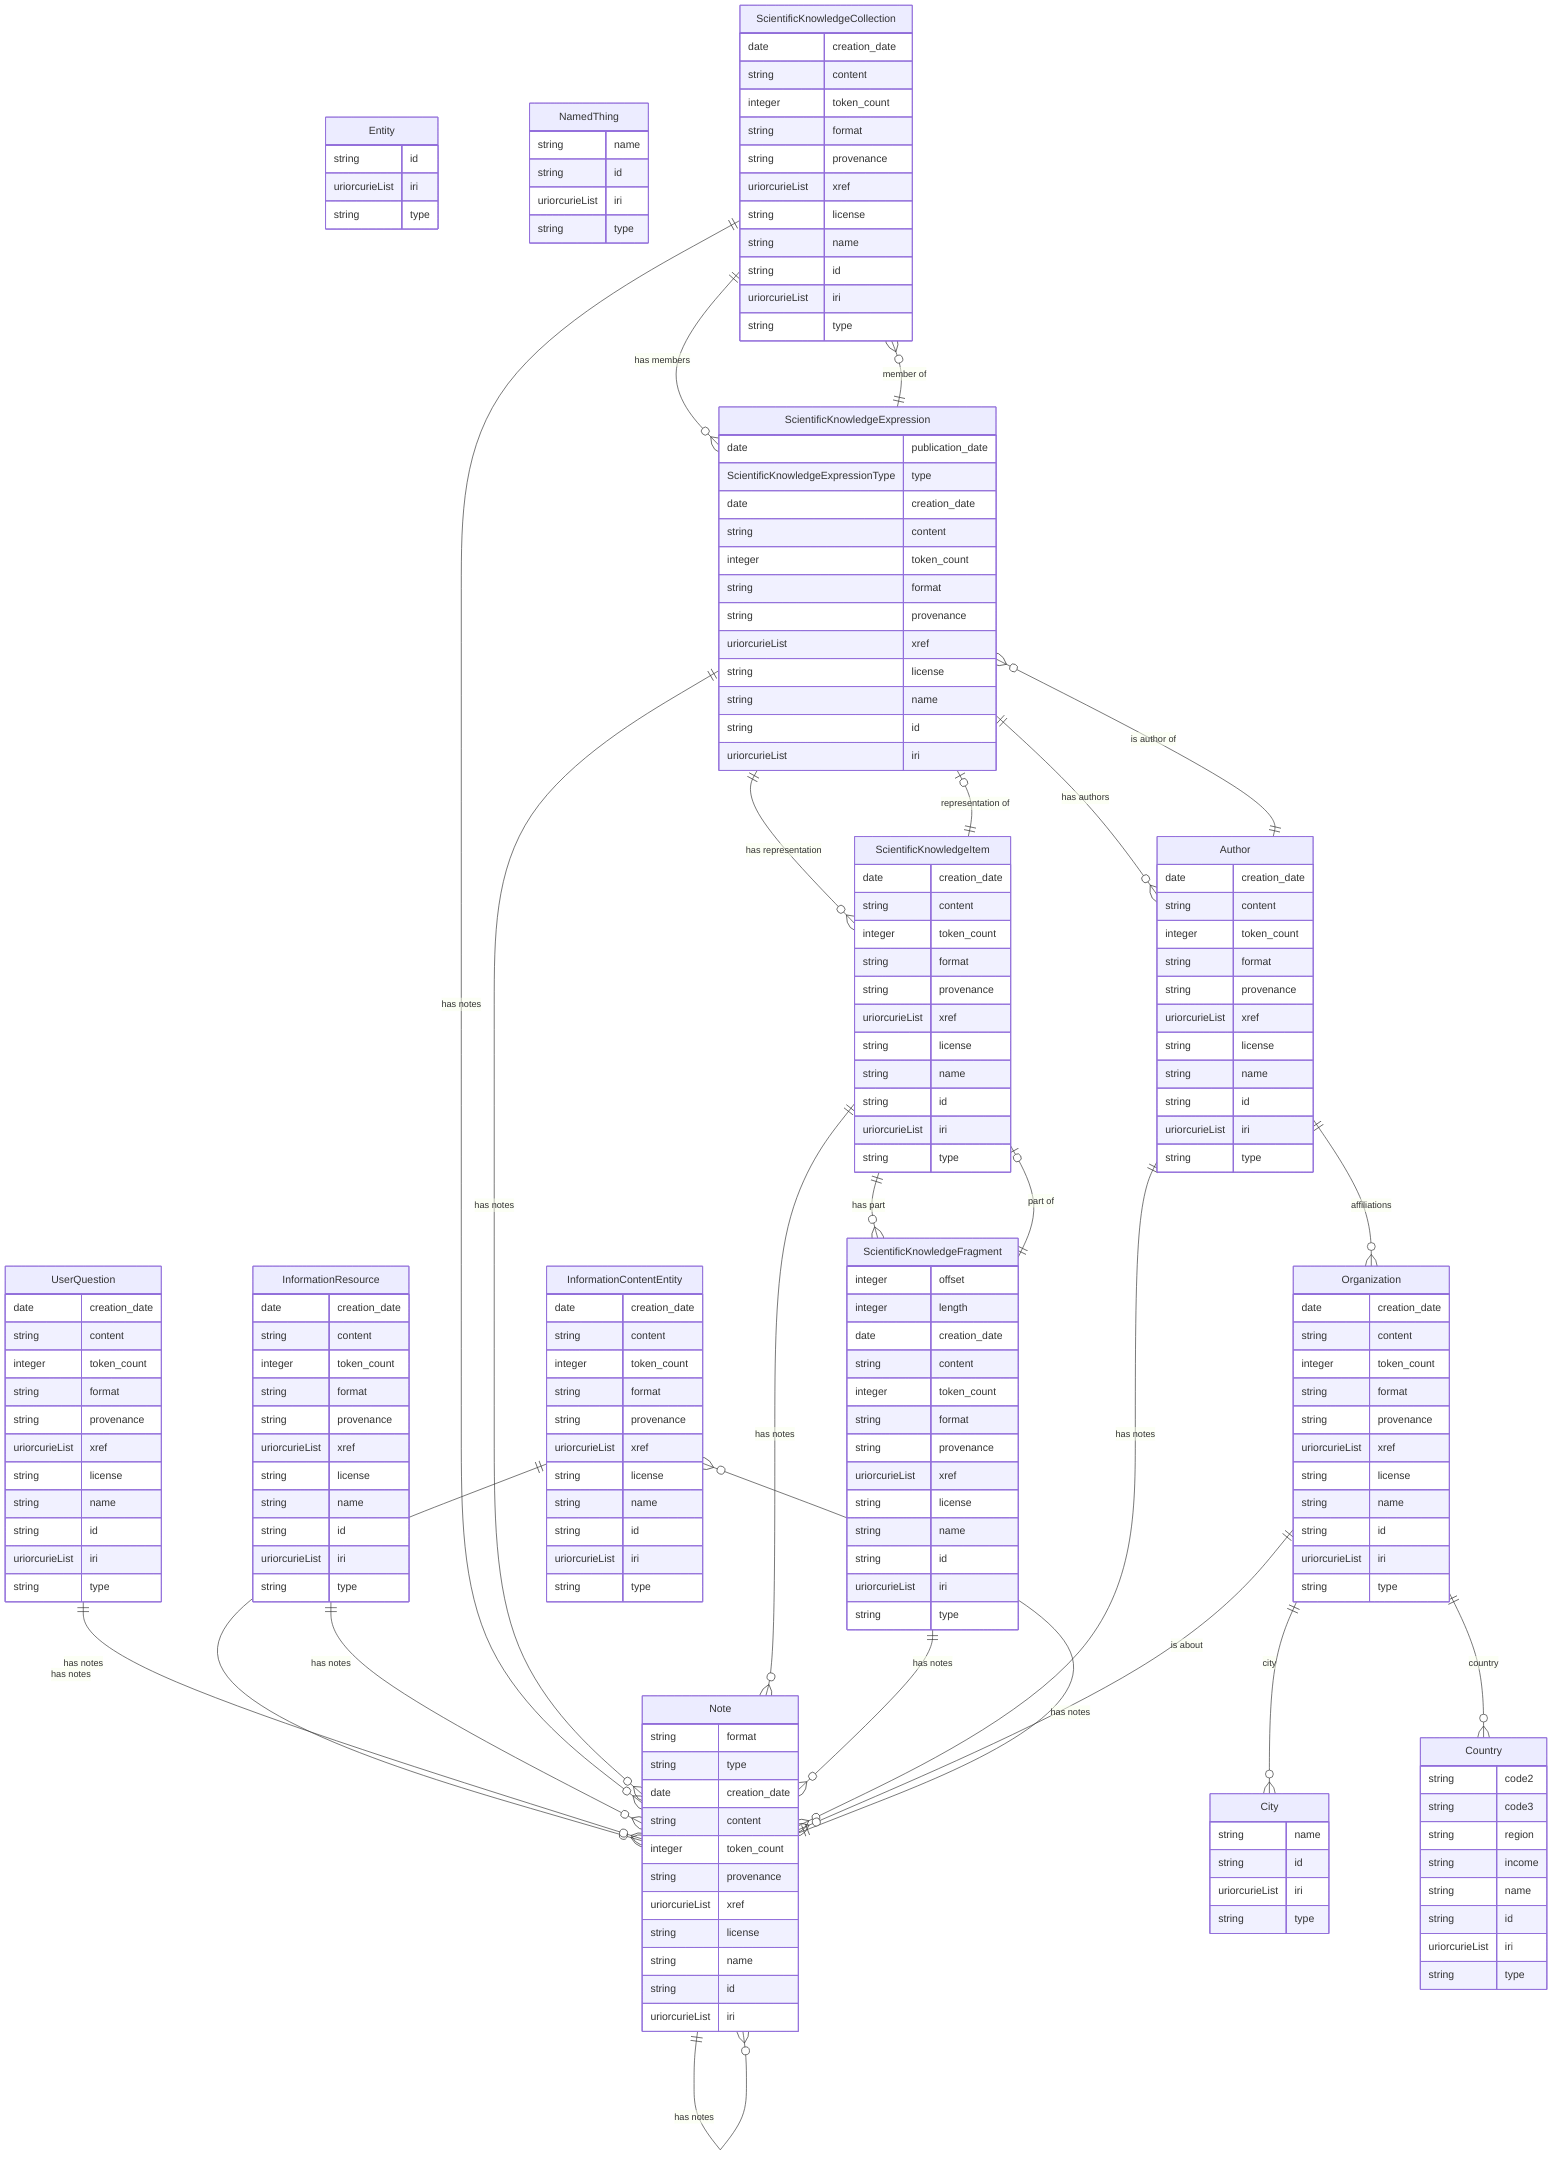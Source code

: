 erDiagram
Entity {
    string id  
    uriorcurieList iri  
    string type  
}
NamedThing {
    string name  
    string id  
    uriorcurieList iri  
    string type  
}
InformationContentEntity {
    date creation_date  
    string content  
    integer token_count  
    string format  
    string provenance  
    uriorcurieList xref  
    string license  
    string name  
    string id  
    uriorcurieList iri  
    string type  
}
UserQuestion {
    date creation_date  
    string content  
    integer token_count  
    string format  
    string provenance  
    uriorcurieList xref  
    string license  
    string name  
    string id  
    uriorcurieList iri  
    string type  
}
InformationResource {
    date creation_date  
    string content  
    integer token_count  
    string format  
    string provenance  
    uriorcurieList xref  
    string license  
    string name  
    string id  
    uriorcurieList iri  
    string type  
}
ScientificKnowledgeCollection {
    date creation_date  
    string content  
    integer token_count  
    string format  
    string provenance  
    uriorcurieList xref  
    string license  
    string name  
    string id  
    uriorcurieList iri  
    string type  
}
ScientificKnowledgeExpression {
    date publication_date  
    ScientificKnowledgeExpressionType type  
    date creation_date  
    string content  
    integer token_count  
    string format  
    string provenance  
    uriorcurieList xref  
    string license  
    string name  
    string id  
    uriorcurieList iri  
}
ScientificKnowledgeItem {
    date creation_date  
    string content  
    integer token_count  
    string format  
    string provenance  
    uriorcurieList xref  
    string license  
    string name  
    string id  
    uriorcurieList iri  
    string type  
}
ScientificKnowledgeFragment {
    integer offset  
    integer length  
    date creation_date  
    string content  
    integer token_count  
    string format  
    string provenance  
    uriorcurieList xref  
    string license  
    string name  
    string id  
    uriorcurieList iri  
    string type  
}
Note {
    string format  
    string type  
    date creation_date  
    string content  
    integer token_count  
    string provenance  
    uriorcurieList xref  
    string license  
    string name  
    string id  
    uriorcurieList iri  
}
Author {
    date creation_date  
    string content  
    integer token_count  
    string format  
    string provenance  
    uriorcurieList xref  
    string license  
    string name  
    string id  
    uriorcurieList iri  
    string type  
}
Organization {
    date creation_date  
    string content  
    integer token_count  
    string format  
    string provenance  
    uriorcurieList xref  
    string license  
    string name  
    string id  
    uriorcurieList iri  
    string type  
}
City {
    string name  
    string id  
    uriorcurieList iri  
    string type  
}
Country {
    string code2  
    string code3  
    string region  
    string income  
    string name  
    string id  
    uriorcurieList iri  
    string type  
}

InformationContentEntity ||--}o Note : "has notes"
UserQuestion ||--}o Note : "has notes"
InformationResource ||--}o Note : "has notes"
ScientificKnowledgeCollection ||--}o ScientificKnowledgeExpression : "has members"
ScientificKnowledgeCollection ||--}o Note : "has notes"
ScientificKnowledgeExpression ||--}o ScientificKnowledgeItem : "has representation"
ScientificKnowledgeExpression ||--}o ScientificKnowledgeCollection : "member of"
ScientificKnowledgeExpression ||--}o Author : "has authors"
ScientificKnowledgeExpression ||--}o Note : "has notes"
ScientificKnowledgeItem ||--|o ScientificKnowledgeExpression : "representation of"
ScientificKnowledgeItem ||--}o ScientificKnowledgeFragment : "has part"
ScientificKnowledgeItem ||--}o Note : "has notes"
ScientificKnowledgeFragment ||--|o ScientificKnowledgeItem : "part of"
ScientificKnowledgeFragment ||--}o Note : "has notes"
Note ||--}o InformationContentEntity : "is about"
Note ||--}o Note : "has notes"
Author ||--}o Organization : "affiliations"
Author ||--}o ScientificKnowledgeExpression : "is author of"
Author ||--}o Note : "has notes"
Organization ||--}o City : "city"
Organization ||--}o Country : "country"
Organization ||--}o Note : "has notes"